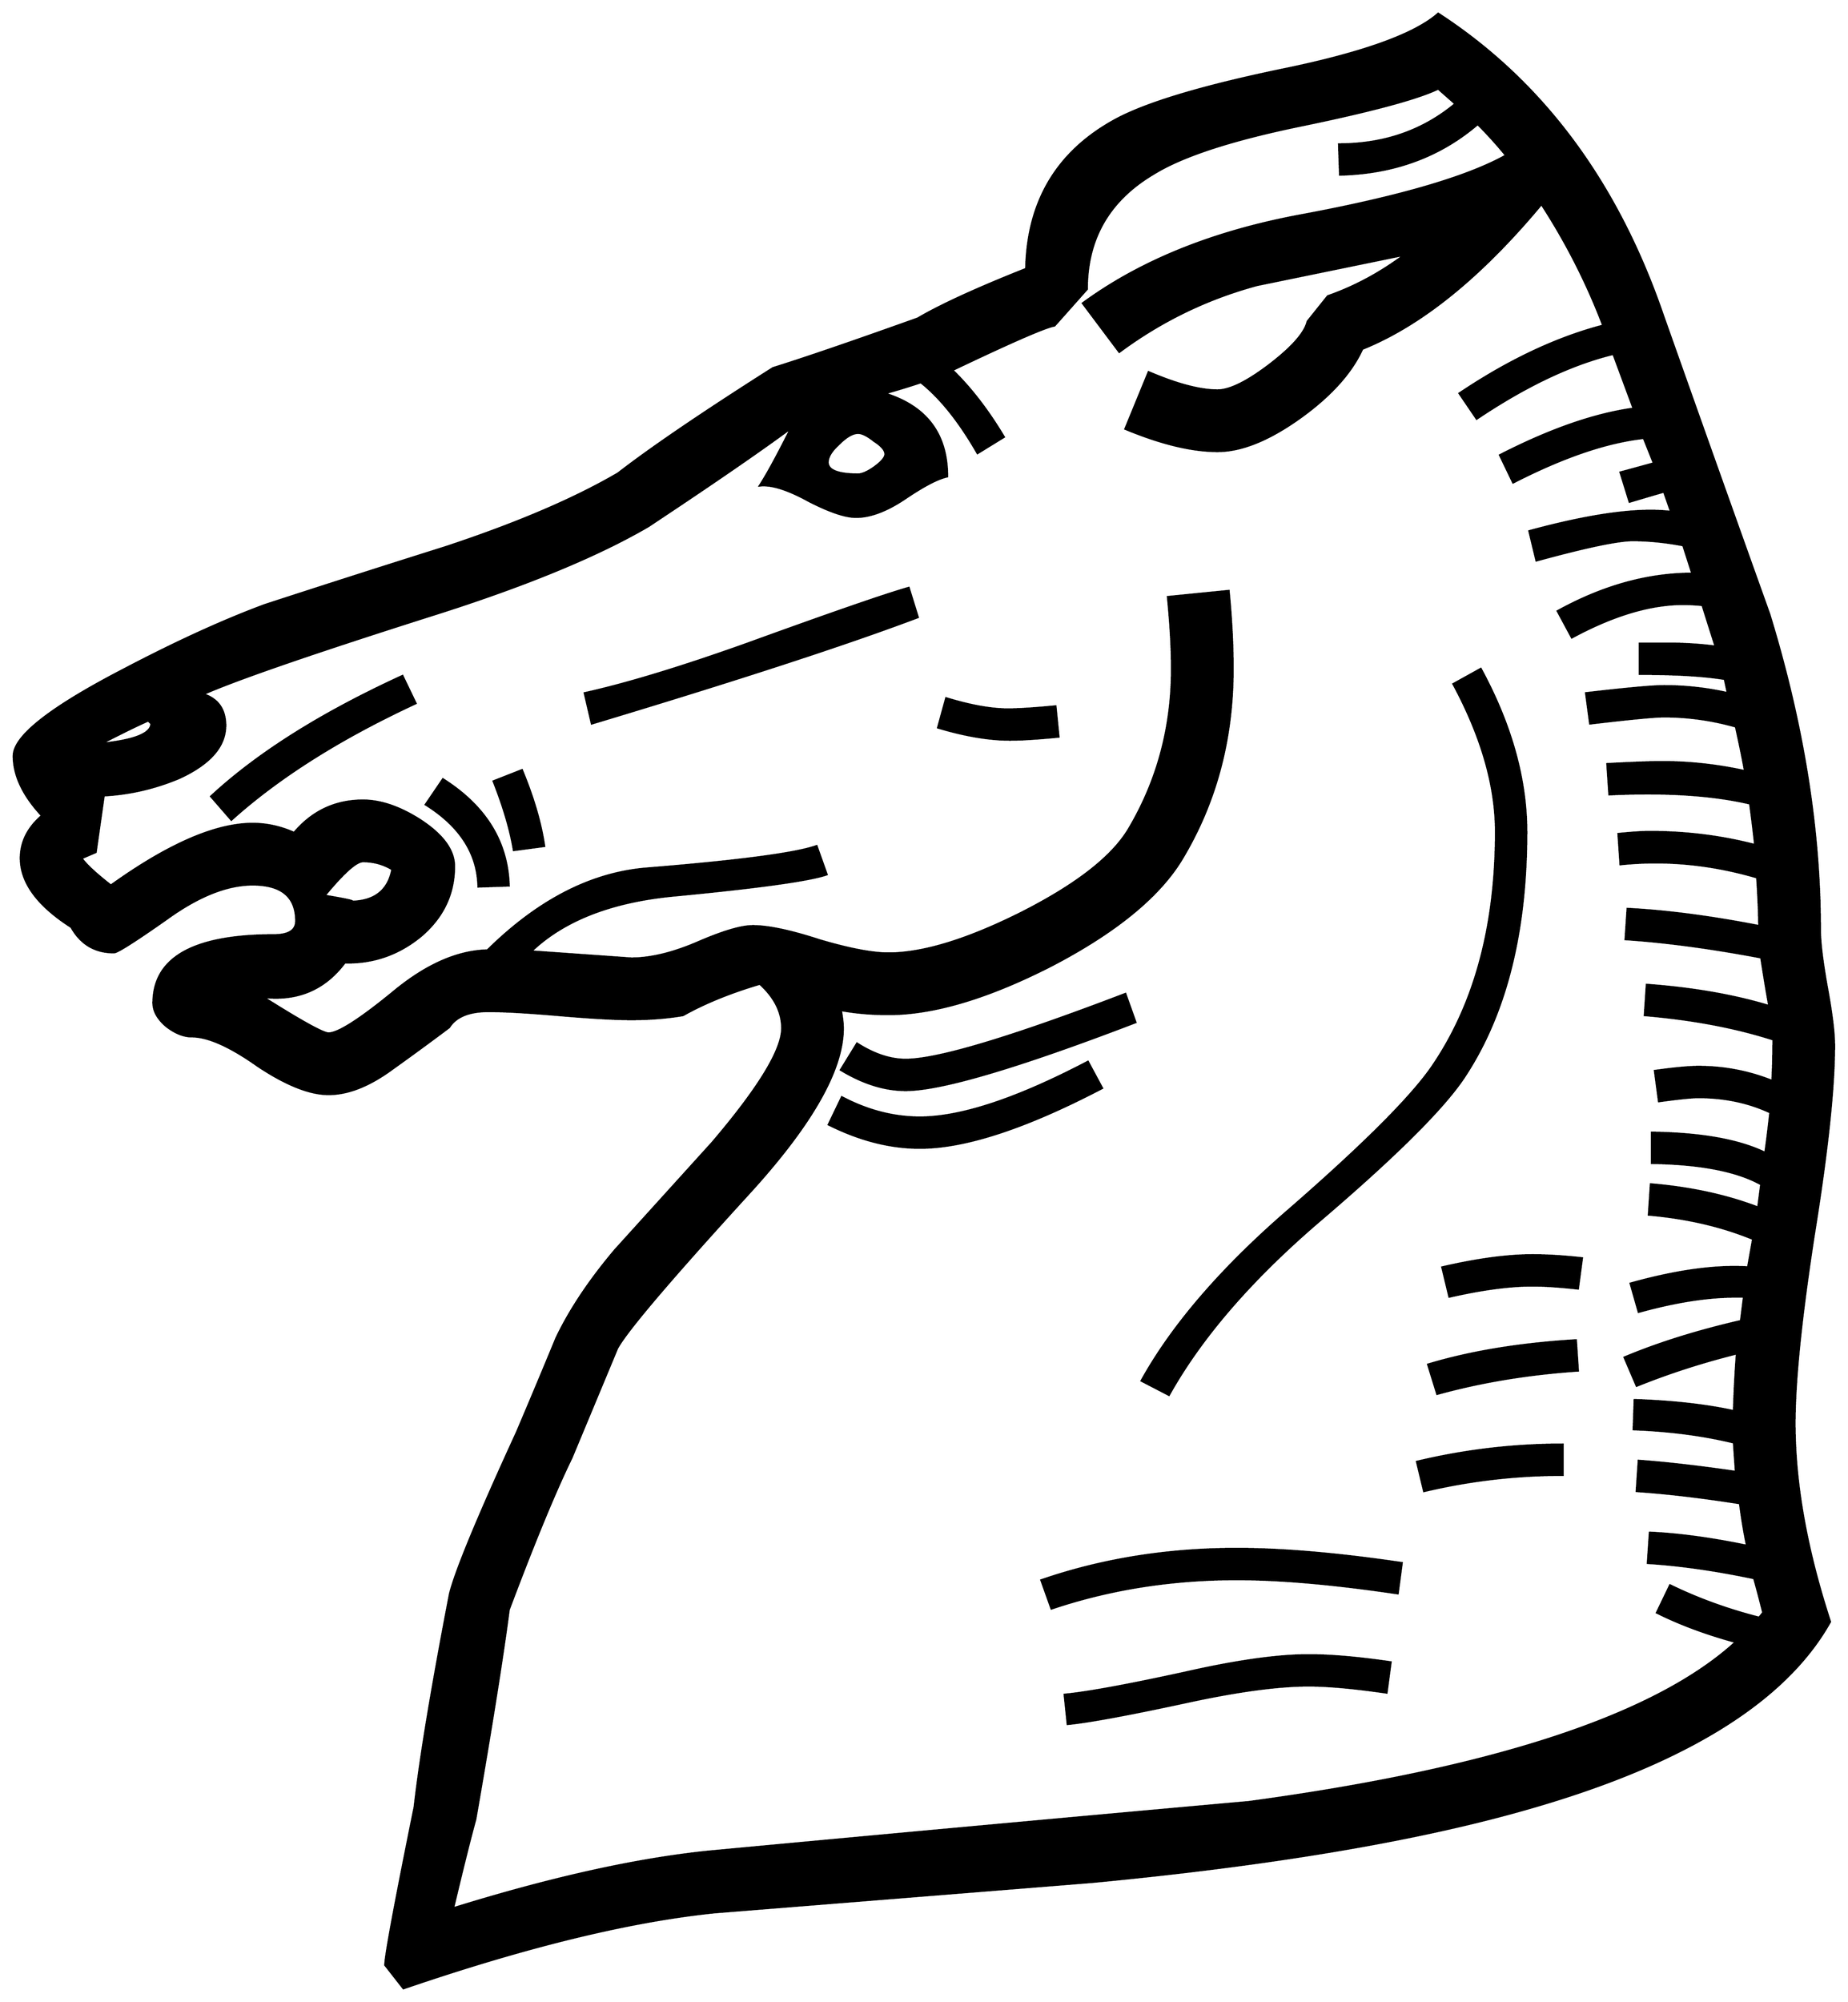 


\begin{tikzpicture}[y=0.80pt, x=0.80pt, yscale=-1.0, xscale=1.0, inner sep=0pt, outer sep=0pt]
\begin{scope}[shift={(100.0,1705.0)},nonzero rule]
  \path[draw=.,fill=.,line width=1.600pt] (1878.0,-537.0) ..
    controls (1878.0,-495.0) and (1871.333,-432.667) ..
    (1858.0,-350.0) .. controls (1845.333,-268.0) and
    (1839.0,-206.0) .. (1839.0,-164.0) .. controls
    (1839.0,-104.667) and (1850.667,-39.333) .. (1874.0,32.0) ..
    controls (1830.667,109.333) and (1734.0,170.0) .. (1584.0,214.0)
    .. controls (1473.333,246.667) and (1327.0,271.667) ..
    (1145.0,289.0) .. controls (1021.0,299.0) and (896.667,309.0)
    .. (772.0,319.0) .. controls (688.0,327.667) and (585.667,352.667)
    .. (465.0,394.0) -- (447.0,371.0) .. controls (447.0,362.333)
    and (456.667,310.333) .. (476.0,215.0) .. controls (481.333,167.667)
    and (493.0,97.333) .. (511.0,4.0) .. controls (517.0,-19.333)
    and (539.0,-72.333) .. (577.0,-155.0) .. controls
    (590.333,-186.333) and (603.333,-217.333) .. (616.0,-248.0) ..
    controls (629.333,-276.0) and (648.667,-305.0) .. (674.0,-335.0)
    .. controls (706.0,-370.333) and (738.0,-405.667) ..
    (770.0,-441.0) .. controls (816.0,-495.0) and (839.0,-532.667)
    .. (839.0,-554.0) .. controls (839.0,-570.0) and
    (831.667,-584.667) .. (817.0,-598.0) .. controls (787.667,-589.333)
    and (762.333,-579.0) .. (741.0,-567.0) .. controls
    (725.0,-564.333) and (708.0,-563.0) .. (690.0,-563.0) ..
    controls (674.0,-563.0) and (650.333,-564.333) .. (619.0,-567.0)
    .. controls (588.333,-569.667) and (565.0,-571.0) ..
    (549.0,-571.0) .. controls (529.667,-571.0) and (516.667,-565.667)
    .. (510.0,-555.0) .. controls (491.333,-541.0) and
    (472.667,-527.333) .. (454.0,-514.0) .. controls (431.333,-497.333)
    and (410.333,-489.0) .. (391.0,-489.0) .. controls
    (372.333,-489.0) and (349.0,-498.333) .. (321.0,-517.0) ..
    controls (293.667,-536.333) and (272.0,-546.0) .. (256.0,-546.0)
    .. controls (248.0,-546.0) and (239.667,-549.333) ..
    (231.0,-556.0) .. controls (222.333,-563.333) and (218.0,-571.0)
    .. (218.0,-579.0) .. controls (218.0,-623.667) and
    (257.667,-646.0) .. (337.0,-646.0) .. controls (351.667,-646.0)
    and (359.0,-650.667) .. (359.0,-660.0) .. controls
    (359.0,-684.0) and (344.667,-696.0) .. (316.0,-696.0) ..
    controls (290.667,-696.0) and (262.333,-684.667) .. (231.0,-662.0)
    .. controls (199.667,-640.0) and (182.333,-629.0) ..
    (179.0,-629.0) .. controls (160.333,-629.0) and (146.333,-637.333)
    .. (137.0,-654.0) .. controls (103.667,-675.333) and
    (87.0,-698.0) .. (87.0,-722.0) .. controls (87.0,-738.0) and
    (94.0,-752.0) .. (108.0,-764.0) .. controls (89.333,-784.0)
    and (80.0,-803.667) .. (80.0,-823.0) .. controls (80.0,-842.333)
    and (116.0,-870.667) .. (188.0,-908.0) .. controls
    (240.0,-935.333) and (286.667,-956.667) .. (328.0,-972.0) ..
    controls (387.333,-991.333) and (446.667,-1010.333) ..
    (506.0,-1029.0) .. controls (576.667,-1052.333) and
    (633.667,-1076.667) .. (677.0,-1102.0) .. controls
    (709.667,-1127.333) and (760.667,-1162.0) .. (830.0,-1206.0) ..
    controls (862.0,-1216.0) and (909.667,-1232.333) ..
    (973.0,-1255.0) .. controls (995.667,-1268.333) and
    (1031.333,-1284.667) .. (1080.0,-1304.0) .. controls
    (1081.333,-1370.0) and (1110.0,-1418.667) .. (1166.0,-1450.0) ..
    controls (1196.667,-1467.333) and (1254.333,-1484.667) ..
    (1339.0,-1502.0) .. controls (1415.0,-1518.0) and
    (1464.333,-1536.0) .. (1487.0,-1556.0) .. controls
    (1589.667,-1489.333) and (1663.667,-1390.0) .. (1709.0,-1258.0) ..
    controls (1743.667,-1160.0) and (1778.667,-1061.667) ..
    (1814.0,-963.0) .. controls (1847.333,-854.333) and
    (1864.0,-750.667) .. (1864.0,-652.0) .. controls
    (1864.0,-639.333) and (1866.333,-620.0) .. (1871.0,-594.0) ..
    controls (1875.667,-568.667) and (1878.0,-549.667) ..
    (1878.0,-537.0) -- cycle(941.0,-1121.0) .. controls
    (941.0,-1125.0) and (937.333,-1129.333) .. (930.0,-1134.0) ..
    controls (923.333,-1139.333) and (918.0,-1142.0) ..
    (914.0,-1142.0) .. controls (908.667,-1142.0) and
    (902.333,-1138.333) .. (895.0,-1131.0) .. controls
    (887.667,-1124.333) and (884.0,-1118.333) .. (884.0,-1113.0) ..
    controls (884.0,-1105.0) and (894.0,-1101.0) ..
    (914.0,-1101.0) .. controls (918.0,-1101.0) and
    (923.333,-1103.333) .. (930.0,-1108.0) .. controls
    (937.333,-1113.333) and (941.0,-1117.667) .. (941.0,-1121.0) --
    cycle(1818.0,-543.0) .. controls (1780.667,-555.0) and
    (1738.333,-563.0) .. (1691.0,-567.0) -- (1693.0,-597.0) ..
    controls (1738.333,-593.667) and (1778.667,-586.667) ..
    (1814.0,-576.0) .. controls (1812.0,-586.667) and
    (1809.333,-602.667) .. (1806.0,-624.0) .. controls
    (1756.667,-633.333) and (1712.0,-639.333) .. (1672.0,-642.0) --
    (1674.0,-672.0) .. controls (1712.667,-670.0) and
    (1756.0,-664.333) .. (1804.0,-655.0) .. controls
    (1804.0,-666.333) and (1803.333,-682.333) .. (1802.0,-703.0) ..
    controls (1756.667,-716.333) and (1711.667,-720.667) ..
    (1667.0,-716.0) -- (1665.0,-746.0) .. controls
    (1678.333,-747.333) and (1688.667,-748.0) .. (1696.0,-748.0) ..
    controls (1732.0,-748.0) and (1766.667,-743.667) ..
    (1800.0,-735.0) .. controls (1798.667,-747.667) and
    (1797.0,-761.333) .. (1795.0,-776.0) .. controls
    (1758.333,-784.667) and (1712.0,-787.667) .. (1656.0,-785.0) --
    (1654.0,-815.0) .. controls (1679.333,-816.333) and
    (1697.333,-817.0) .. (1708.0,-817.0) .. controls
    (1735.333,-817.0) and (1762.667,-814.0) .. (1790.0,-808.0) ..
    controls (1788.0,-819.333) and (1785.0,-834.0) ..
    (1781.0,-852.0) .. controls (1757.667,-858.667) and
    (1734.0,-862.0) .. (1710.0,-862.0) .. controls
    (1700.667,-862.0) and (1676.333,-859.667) .. (1637.0,-855.0) --
    (1633.0,-885.0) .. controls (1673.0,-889.667) and
    (1698.667,-892.0) .. (1710.0,-892.0) .. controls
    (1731.333,-892.0) and (1752.333,-889.667) .. (1773.0,-885.0) --
    (1770.0,-899.0) .. controls (1750.0,-902.333) and
    (1722.0,-904.0) .. (1686.0,-904.0) -- (1686.0,-934.0) --
    (1712.0,-934.0) .. controls (1729.333,-934.0) and
    (1745.667,-933.0) .. (1761.0,-931.0) .. controls
    (1760.333,-933.0) and (1756.0,-946.667) .. (1748.0,-972.0) ..
    controls (1740.667,-972.667) and (1734.333,-973.0) ..
    (1729.0,-973.0) .. controls (1696.333,-973.0) and
    (1659.667,-962.0) .. (1619.0,-940.0) -- (1605.0,-966.0) ..
    controls (1649.667,-990.667) and (1694.0,-1003.0) ..
    (1738.0,-1003.0) -- (1729.0,-1031.0) .. controls
    (1711.667,-1034.333) and (1695.0,-1036.0) .. (1679.0,-1036.0) ..
    controls (1664.333,-1036.0) and (1632.667,-1029.333) ..
    (1584.0,-1016.0) -- (1577.0,-1045.0) .. controls
    (1638.333,-1061.667) and (1685.0,-1068.0) .. (1717.0,-1064.0) --
    (1710.0,-1084.0) .. controls (1700.667,-1081.333) and
    (1689.333,-1078.0) .. (1676.0,-1074.0) -- (1667.0,-1103.0) ..
    controls (1669.667,-1103.667) and (1680.667,-1106.667) ..
    (1700.0,-1112.0) -- (1690.0,-1137.0) .. controls
    (1653.333,-1133.0) and (1610.333,-1118.333) .. (1561.0,-1093.0) --
    (1548.0,-1120.0) .. controls (1597.333,-1145.333) and
    (1641.333,-1160.667) .. (1680.0,-1166.0) -- (1660.0,-1220.0) ..
    controls (1618.667,-1210.0) and (1573.667,-1188.667) ..
    (1525.0,-1156.0) -- (1508.0,-1181.0) .. controls
    (1556.667,-1213.667) and (1604.0,-1236.0) .. (1650.0,-1248.0) ..
    controls (1634.0,-1290.0) and (1613.667,-1330.0) ..
    (1589.0,-1368.0) .. controls (1529.0,-1296.0) and
    (1470.0,-1248.333) .. (1412.0,-1225.0) .. controls
    (1401.333,-1201.667) and (1381.333,-1179.333) .. (1352.0,-1158.0) ..
    controls (1320.667,-1135.333) and (1293.0,-1124.0) ..
    (1269.0,-1124.0) .. controls (1243.667,-1124.0) and
    (1213.333,-1131.333) .. (1178.0,-1146.0) -- (1201.0,-1202.0) ..
    controls (1229.0,-1190.0) and (1251.667,-1184.0) ..
    (1269.0,-1184.0) .. controls (1281.0,-1184.0) and
    (1298.0,-1192.333) .. (1320.0,-1209.0) .. controls
    (1342.667,-1226.333) and (1355.333,-1240.667) .. (1358.0,-1252.0) --
    (1378.0,-1277.0) .. controls (1404.667,-1286.333) and
    (1430.0,-1300.0) .. (1454.0,-1318.0) .. controls
    (1405.333,-1308.0) and (1356.667,-1298.0) .. (1308.0,-1288.0) ..
    controls (1258.667,-1274.667) and (1213.333,-1252.667) ..
    (1172.0,-1222.0) -- (1136.0,-1270.0) .. controls
    (1193.333,-1312.0) and (1265.333,-1341.0) .. (1352.0,-1357.0) ..
    controls (1448.667,-1375.0) and (1516.0,-1394.667) ..
    (1554.0,-1416.0) .. controls (1545.333,-1426.667) and
    (1536.0,-1437.0) .. (1526.0,-1447.0) .. controls
    (1488.667,-1415.0) and (1443.333,-1398.333) .. (1390.0,-1397.0) --
    (1389.0,-1427.0) .. controls (1433.667,-1427.0) and
    (1472.0,-1440.333) .. (1504.0,-1467.0) -- (1487.0,-1482.0) ..
    controls (1466.333,-1472.0) and (1420.333,-1459.667) ..
    (1349.0,-1445.0) .. controls (1281.667,-1431.0) and
    (1234.0,-1415.333) .. (1206.0,-1398.0) .. controls
    (1162.0,-1372.0) and (1140.0,-1334.0) .. (1140.0,-1284.0) --
    (1108.0,-1248.0) .. controls (1099.333,-1246.667) and
    (1065.667,-1232.0) .. (1007.0,-1204.0) .. controls
    (1025.0,-1186.667) and (1042.0,-1164.667) .. (1058.0,-1138.0) --
    (1032.0,-1122.0) .. controls (1014.0,-1153.333) and
    (995.333,-1176.667) .. (976.0,-1192.0) .. controls
    (964.0,-1188.0) and (952.0,-1184.333) .. (940.0,-1181.0) ..
    controls (981.333,-1168.333) and (1002.0,-1141.0) ..
    (1002.0,-1099.0) .. controls (992.667,-1097.0) and
    (978.667,-1089.667) .. (960.0,-1077.0) .. controls
    (942.0,-1065.0) and (926.0,-1059.0) .. (912.0,-1059.0) ..
    controls (901.333,-1059.0) and (885.667,-1064.333) ..
    (865.0,-1075.0) .. controls (844.333,-1086.333) and
    (828.333,-1091.333) .. (817.0,-1090.0) .. controls
    (824.333,-1101.333) and (834.667,-1120.333) .. (848.0,-1147.0) ..
    controls (817.333,-1124.333) and (770.333,-1092.0) ..
    (707.0,-1050.0) .. controls (655.667,-1020.0) and
    (583.333,-990.333) .. (490.0,-961.0) .. controls (374.667,-924.333)
    and (300.333,-898.667) .. (267.0,-884.0) .. controls
    (281.667,-879.333) and (289.0,-869.0) .. (289.0,-853.0) ..
    controls (289.0,-832.333) and (273.667,-815.0) .. (243.0,-801.0)
    .. controls (219.0,-791.0) and (194.333,-785.333) ..
    (169.0,-784.0) -- (161.0,-728.0) -- (147.0,-722.0) ..
    controls (151.0,-716.0) and (160.667,-707.0) .. (176.0,-695.0)
    .. controls (232.667,-735.667) and (279.333,-756.0) ..
    (316.0,-756.0) .. controls (330.0,-756.0) and (343.667,-753.0)
    .. (357.0,-747.0) .. controls (375.0,-768.333) and
    (397.667,-779.0) .. (425.0,-779.0) .. controls (442.333,-779.0)
    and (461.0,-772.667) .. (481.0,-760.0) .. controls
    (503.667,-745.333) and (515.0,-730.0) .. (515.0,-714.0) ..
    controls (515.0,-686.667) and (504.0,-663.667) .. (482.0,-645.0)
    .. controls (460.0,-627.0) and (435.0,-618.333) ..
    (407.0,-619.0) .. controls (387.0,-592.333) and (360.0,-581.0)
    .. (326.0,-585.0) .. controls (364.0,-561.0) and
    (385.667,-549.0) .. (391.0,-549.0) .. controls (400.333,-549.0)
    and (421.333,-562.333) .. (454.0,-589.0) .. controls
    (486.667,-616.333) and (518.0,-630.333) .. (548.0,-631.0) ..
    controls (598.667,-681.0) and (651.667,-708.0) .. (707.0,-712.0)
    .. controls (797.0,-719.333) and (852.333,-726.667) ..
    (873.0,-734.0) -- (883.0,-706.0) .. controls (865.667,-700.0)
    and (815.0,-693.0) .. (731.0,-685.0) .. controls
    (669.667,-679.0) and (623.0,-660.667) .. (591.0,-630.0) ..
    controls (657.0,-625.333) and (690.0,-623.0) .. (690.0,-623.0)
    .. controls (709.333,-623.0) and (731.333,-628.333) ..
    (756.0,-639.0) .. controls (780.667,-649.667) and (798.667,-655.0)
    .. (810.0,-655.0) .. controls (825.333,-655.0) and
    (847.333,-650.333) .. (876.0,-641.0) .. controls (905.333,-632.333)
    and (928.0,-628.0) .. (944.0,-628.0) .. controls
    (978.0,-628.0) and (1021.667,-641.333) .. (1075.0,-668.0) ..
    controls (1129.0,-695.333) and (1164.333,-722.667) ..
    (1181.0,-750.0) .. controls (1209.667,-798.0) and
    (1224.0,-851.0) .. (1224.0,-909.0) .. controls
    (1224.0,-929.0) and (1222.667,-952.667) .. (1220.0,-980.0) --
    (1280.0,-986.0) .. controls (1282.667,-958.667) and
    (1284.0,-933.0) .. (1284.0,-909.0) .. controls
    (1284.0,-839.0) and (1267.0,-776.0) .. (1233.0,-720.0) ..
    controls (1210.333,-683.333) and (1167.667,-648.667) ..
    (1105.0,-616.0) .. controls (1042.333,-584.0) and
    (988.667,-568.0) .. (944.0,-568.0) .. controls (927.333,-568.0)
    and (911.667,-569.333) .. (897.0,-572.0) .. controls
    (898.333,-564.667) and (899.0,-558.667) .. (899.0,-554.0) ..
    controls (899.0,-513.333) and (868.333,-459.333) .. (807.0,-392.0)
    .. controls (729.0,-306.667) and (685.333,-255.333) ..
    (676.0,-238.0) .. controls (666.0,-214.0) and (651.0,-178.0)
    .. (631.0,-130.0) .. controls (615.0,-97.333) and
    (594.333,-47.333) .. (569.0,20.0) .. controls (563.0,66.0) and
    (552.0,135.0) .. (536.0,227.0) .. controls (530.667,246.333) and
    (523.333,275.667) .. (514.0,315.0) .. controls (610.667,285.0) and
    (694.667,266.333) .. (766.0,259.0) .. controls (944.0,242.333) and
    (1122.0,226.0) .. (1300.0,210.0) .. controls (1541.333,177.333)
    and (1701.667,124.667) .. (1781.0,52.0) .. controls
    (1751.667,44.0) and (1725.667,34.333) .. (1703.0,23.0) --
    (1716.0,-4.0) .. controls (1743.333,9.333) and (1772.667,20.0) ..
    (1804.0,28.0) -- (1808.0,23.0) .. controls (1804.667,9.667) and
    (1801.667,-1.667) .. (1799.0,-11.0) .. controls (1761.0,-19.0)
    and (1726.0,-24.0) .. (1694.0,-26.0) -- (1696.0,-56.0) ..
    controls (1724.667,-54.667) and (1756.667,-50.333) .. (1792.0,-43.0)
    .. controls (1789.333,-55.667) and (1787.0,-69.667) ..
    (1785.0,-85.0) .. controls (1747.0,-91.0) and (1713.0,-95.0)
    .. (1683.0,-97.0) -- (1685.0,-127.0) .. controls
    (1712.333,-125.0) and (1744.333,-121.333) .. (1781.0,-116.0) --
    (1779.0,-145.0) .. controls (1749.0,-152.333) and
    (1716.0,-156.667) .. (1680.0,-158.0) -- (1681.0,-187.0) ..
    controls (1719.0,-185.667) and (1751.667,-182.0) ..
    (1779.0,-176.0) .. controls (1779.667,-196.667) and
    (1780.667,-215.667) .. (1782.0,-233.0) .. controls
    (1747.333,-224.333) and (1714.333,-213.667) .. (1683.0,-201.0) --
    (1671.0,-229.0) .. controls (1704.333,-243.0) and
    (1742.667,-255.0) .. (1786.0,-265.0) -- (1789.0,-289.0) --
    (1780.0,-289.0) .. controls (1752.667,-289.0) and
    (1721.0,-284.0) .. (1685.0,-274.0) -- (1677.0,-302.0) ..
    controls (1722.333,-314.667) and (1761.0,-320.0) ..
    (1793.0,-318.0) -- (1798.0,-346.0) .. controls
    (1767.333,-358.667) and (1733.0,-366.667) .. (1695.0,-370.0) --
    (1697.0,-400.0) .. controls (1736.333,-396.667) and
    (1771.667,-389.0) .. (1803.0,-377.0) -- (1806.0,-400.0) ..
    controls (1782.0,-413.333) and (1746.0,-420.333) ..
    (1698.0,-421.0) -- (1698.0,-451.0) .. controls
    (1746.667,-450.333) and (1784.0,-443.667) .. (1810.0,-431.0) ..
    controls (1811.333,-439.667) and (1813.0,-453.0) ..
    (1815.0,-471.0) .. controls (1793.667,-481.0) and
    (1770.0,-486.0) .. (1744.0,-486.0) .. controls
    (1737.333,-486.0) and (1724.333,-484.667) .. (1705.0,-482.0) --
    (1701.0,-512.0) .. controls (1720.333,-514.667) and
    (1734.667,-516.0) .. (1744.0,-516.0) .. controls
    (1769.333,-516.0) and (1793.667,-511.333) .. (1817.0,-502.0) ..
    controls (1817.667,-514.667) and (1818.0,-528.333) ..
    (1818.0,-543.0) -- cycle(454.0,-711.0) .. controls
    (445.333,-716.333) and (435.667,-719.0) .. (425.0,-719.0) ..
    controls (418.333,-719.0) and (405.667,-707.667) .. (387.0,-685.0)
    .. controls (411.0,-681.0) and (419.333,-679.0) ..
    (412.0,-679.0) .. controls (436.0,-679.0) and (450.0,-689.667)
    .. (454.0,-711.0) -- cycle(216.0,-855.0) -- (213.0,-858.0)
    .. controls (202.333,-853.333) and (186.667,-845.667) ..
    (166.0,-835.0) .. controls (199.333,-838.333) and (216.0,-845.0)
    .. (216.0,-855.0) -- cycle(1574.0,-748.0) .. controls
    (1574.0,-648.0) and (1553.333,-567.0) .. (1512.0,-505.0) ..
    controls (1491.333,-474.333) and (1444.333,-427.667) ..
    (1371.0,-365.0) .. controls (1303.0,-307.0) and
    (1253.0,-249.333) .. (1221.0,-192.0) -- (1194.0,-206.0) ..
    controls (1224.667,-261.333) and (1273.667,-318.0) ..
    (1341.0,-376.0) .. controls (1413.667,-439.333) and
    (1460.333,-486.0) .. (1481.0,-516.0) .. controls
    (1523.0,-577.333) and (1544.0,-654.667) .. (1544.0,-748.0) ..
    controls (1544.0,-793.333) and (1530.0,-842.0) ..
    (1502.0,-894.0) -- (1529.0,-909.0) .. controls
    (1559.0,-853.667) and (1574.0,-800.0) .. (1574.0,-748.0) --
    cycle(1112.0,-842.0) .. controls (1091.333,-840.0) and
    (1075.333,-839.0) .. (1064.0,-839.0) .. controls
    (1043.333,-839.0) and (1019.667,-843.0) .. (993.0,-851.0) --
    (1001.0,-880.0) .. controls (1025.0,-872.667) and
    (1045.333,-869.0) .. (1062.0,-869.0) .. controls
    (1072.667,-869.0) and (1088.333,-870.0) .. (1109.0,-872.0) --
    (1112.0,-842.0) -- cycle(1629.0,-327.0) -- (1625.0,-297.0)
    .. controls (1607.0,-299.0) and (1592.0,-300.0) ..
    (1580.0,-300.0) .. controls (1557.333,-300.0) and
    (1530.0,-296.333) .. (1498.0,-289.0) -- (1491.0,-318.0) ..
    controls (1525.667,-326.0) and (1555.333,-330.0) ..
    (1580.0,-330.0) .. controls (1594.667,-330.0) and
    (1611.0,-329.0) .. (1629.0,-327.0) -- cycle(1625.0,-216.0)
    .. controls (1575.667,-212.667) and (1529.333,-205.0) ..
    (1486.0,-193.0) -- (1477.0,-222.0) .. controls
    (1519.0,-234.667) and (1567.667,-242.667) .. (1623.0,-246.0) --
    (1625.0,-216.0) -- cycle(973.0,-960.0) .. controls
    (902.333,-933.333) and (795.0,-898.333) .. (651.0,-855.0) --
    (644.0,-885.0) .. controls (686.0,-894.333) and (739.667,-910.667)
    .. (805.0,-934.0) .. controls (887.667,-964.0) and
    (940.667,-982.333) .. (964.0,-989.0) -- (973.0,-960.0) --
    cycle(1610.0,-113.0) .. controls (1563.333,-113.0) and
    (1517.667,-107.667) .. (1473.0,-97.0) -- (1466.0,-126.0) ..
    controls (1513.333,-137.333) and (1561.333,-143.0) ..
    (1610.0,-143.0) -- (1610.0,-113.0) -- cycle(1188.0,-560.0)
    .. controls (1071.333,-515.333) and (995.667,-493.0) ..
    (961.0,-493.0) .. controls (940.333,-493.0) and (919.0,-499.667)
    .. (897.0,-513.0) -- (913.0,-539.0) .. controls
    (929.667,-528.333) and (945.667,-523.0) .. (961.0,-523.0) ..
    controls (992.333,-523.0) and (1064.667,-544.667) ..
    (1178.0,-588.0) -- (1188.0,-560.0) -- cycle(1155.0,-495.0)
    .. controls (1079.667,-455.667) and (1019.667,-436.0) ..
    (975.0,-436.0) .. controls (945.667,-436.0) and (915.667,-443.667)
    .. (885.0,-459.0) -- (898.0,-486.0) .. controls
    (923.333,-472.667) and (949.0,-466.0) .. (975.0,-466.0) ..
    controls (1015.667,-466.0) and (1071.0,-484.333) ..
    (1141.0,-521.0) -- (1155.0,-495.0) -- cycle(604.0,-734.0) --
    (574.0,-730.0) .. controls (570.667,-750.0) and (564.0,-772.667)
    .. (554.0,-798.0) -- (582.0,-809.0) .. controls
    (593.333,-781.667) and (600.667,-756.667) .. (604.0,-734.0) --
    cycle(1451.0,-26.0) -- (1447.0,4.0) .. controls
    (1384.333,-5.333) and (1331.333,-10.0) .. (1288.0,-10.0) ..
    controls (1223.333,-10.0) and (1162.333,-0.333) .. (1105.0,19.0)
    -- (1095.0,-9.0) .. controls (1155.0,-29.667) and
    (1219.333,-40.0) .. (1288.0,-40.0) .. controls (1333.333,-40.0)
    and (1387.667,-35.333) .. (1451.0,-26.0) -- cycle(569.0,-695.0)
    -- (539.0,-694.0) .. controls (538.333,-726.667) and
    (521.0,-753.667) .. (487.0,-775.0) -- (504.0,-800.0) ..
    controls (546.0,-773.333) and (567.667,-738.333) .. (569.0,-695.0)
    -- cycle(477.0,-875.0) .. controls (402.333,-840.333) and
    (341.667,-802.0) .. (295.0,-760.0) -- (275.0,-783.0) ..
    controls (321.0,-825.667) and (384.0,-865.333) .. (464.0,-902.0)
    -- (477.0,-875.0) -- cycle(1440.0,72.0) -- (1436.0,102.0) ..
    controls (1404.0,97.333) and (1378.333,95.0) .. (1359.0,95.0) ..
    controls (1329.0,95.0) and (1289.333,100.333) .. (1240.0,111.0)
    .. controls (1181.333,123.667) and (1141.667,131.0) ..
    (1121.0,133.0) -- (1118.0,104.0) .. controls (1140.0,102.0)
    and (1180.0,94.667) .. (1238.0,82.0) .. controls (1288.0,70.667)
    and (1328.333,65.0) .. (1359.0,65.0) .. controls (1381.0,65.0)
    and (1408.0,67.333) .. (1440.0,72.0) -- cycle;
\end{scope}

\end{tikzpicture}

